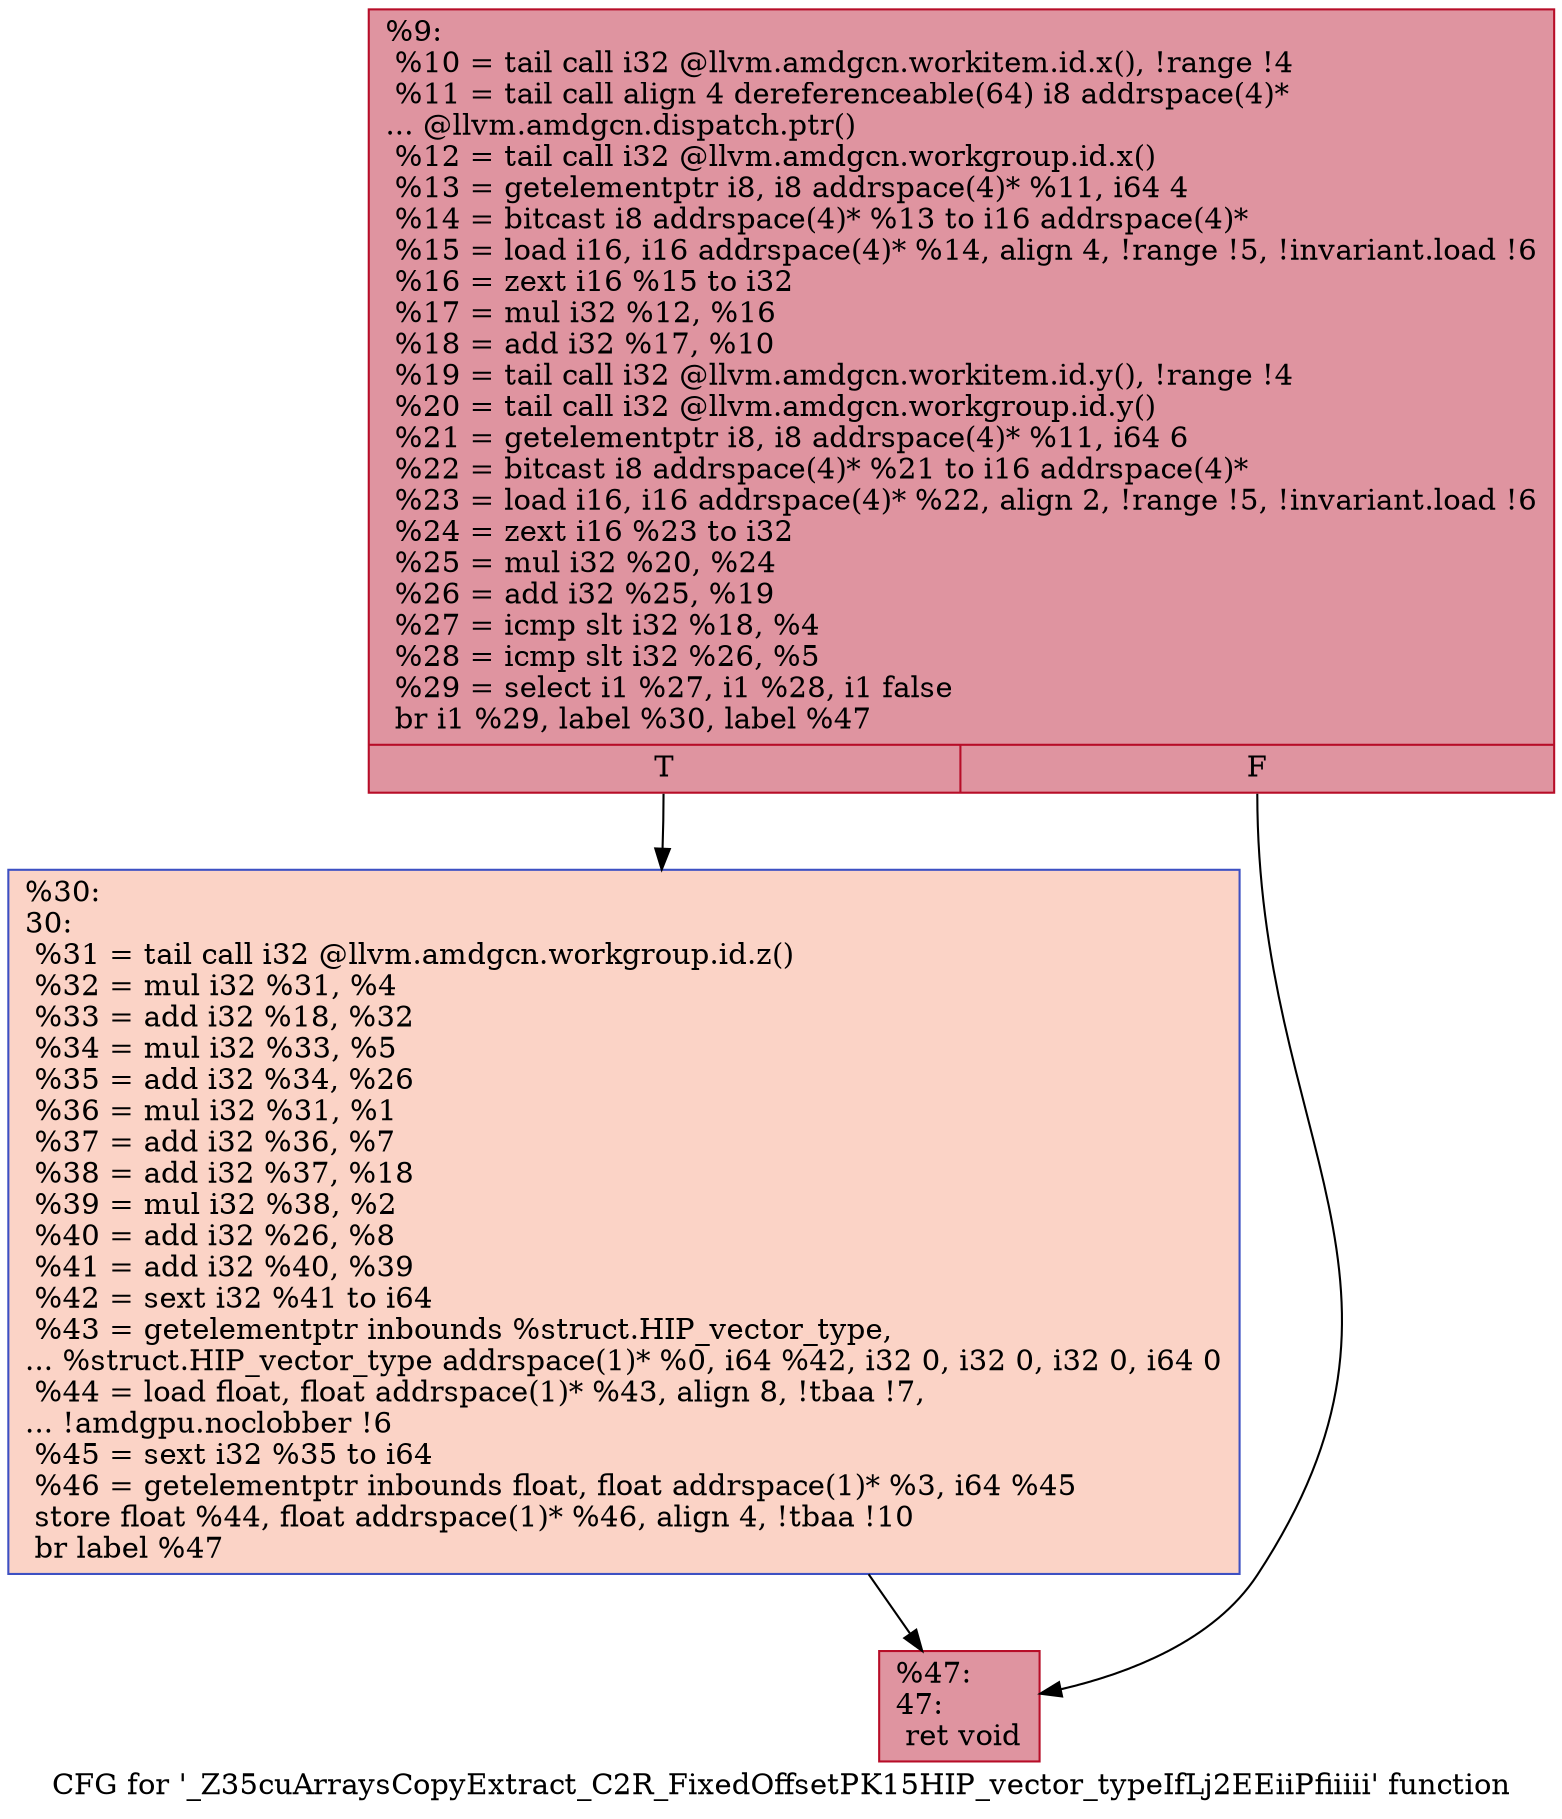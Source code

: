 digraph "CFG for '_Z35cuArraysCopyExtract_C2R_FixedOffsetPK15HIP_vector_typeIfLj2EEiiPfiiiii' function" {
	label="CFG for '_Z35cuArraysCopyExtract_C2R_FixedOffsetPK15HIP_vector_typeIfLj2EEiiPfiiiii' function";

	Node0x4be44a0 [shape=record,color="#b70d28ff", style=filled, fillcolor="#b70d2870",label="{%9:\l  %10 = tail call i32 @llvm.amdgcn.workitem.id.x(), !range !4\l  %11 = tail call align 4 dereferenceable(64) i8 addrspace(4)*\l... @llvm.amdgcn.dispatch.ptr()\l  %12 = tail call i32 @llvm.amdgcn.workgroup.id.x()\l  %13 = getelementptr i8, i8 addrspace(4)* %11, i64 4\l  %14 = bitcast i8 addrspace(4)* %13 to i16 addrspace(4)*\l  %15 = load i16, i16 addrspace(4)* %14, align 4, !range !5, !invariant.load !6\l  %16 = zext i16 %15 to i32\l  %17 = mul i32 %12, %16\l  %18 = add i32 %17, %10\l  %19 = tail call i32 @llvm.amdgcn.workitem.id.y(), !range !4\l  %20 = tail call i32 @llvm.amdgcn.workgroup.id.y()\l  %21 = getelementptr i8, i8 addrspace(4)* %11, i64 6\l  %22 = bitcast i8 addrspace(4)* %21 to i16 addrspace(4)*\l  %23 = load i16, i16 addrspace(4)* %22, align 2, !range !5, !invariant.load !6\l  %24 = zext i16 %23 to i32\l  %25 = mul i32 %20, %24\l  %26 = add i32 %25, %19\l  %27 = icmp slt i32 %18, %4\l  %28 = icmp slt i32 %26, %5\l  %29 = select i1 %27, i1 %28, i1 false\l  br i1 %29, label %30, label %47\l|{<s0>T|<s1>F}}"];
	Node0x4be44a0:s0 -> Node0x4be8a80;
	Node0x4be44a0:s1 -> Node0x4be8b10;
	Node0x4be8a80 [shape=record,color="#3d50c3ff", style=filled, fillcolor="#f59c7d70",label="{%30:\l30:                                               \l  %31 = tail call i32 @llvm.amdgcn.workgroup.id.z()\l  %32 = mul i32 %31, %4\l  %33 = add i32 %18, %32\l  %34 = mul i32 %33, %5\l  %35 = add i32 %34, %26\l  %36 = mul i32 %31, %1\l  %37 = add i32 %36, %7\l  %38 = add i32 %37, %18\l  %39 = mul i32 %38, %2\l  %40 = add i32 %26, %8\l  %41 = add i32 %40, %39\l  %42 = sext i32 %41 to i64\l  %43 = getelementptr inbounds %struct.HIP_vector_type,\l... %struct.HIP_vector_type addrspace(1)* %0, i64 %42, i32 0, i32 0, i32 0, i64 0\l  %44 = load float, float addrspace(1)* %43, align 8, !tbaa !7,\l... !amdgpu.noclobber !6\l  %45 = sext i32 %35 to i64\l  %46 = getelementptr inbounds float, float addrspace(1)* %3, i64 %45\l  store float %44, float addrspace(1)* %46, align 4, !tbaa !10\l  br label %47\l}"];
	Node0x4be8a80 -> Node0x4be8b10;
	Node0x4be8b10 [shape=record,color="#b70d28ff", style=filled, fillcolor="#b70d2870",label="{%47:\l47:                                               \l  ret void\l}"];
}
